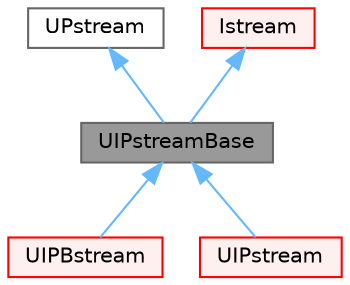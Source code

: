 digraph "UIPstreamBase"
{
 // LATEX_PDF_SIZE
  bgcolor="transparent";
  edge [fontname=Helvetica,fontsize=10,labelfontname=Helvetica,labelfontsize=10];
  node [fontname=Helvetica,fontsize=10,shape=box,height=0.2,width=0.4];
  Node1 [id="Node000001",label="UIPstreamBase",height=0.2,width=0.4,color="gray40", fillcolor="grey60", style="filled", fontcolor="black",tooltip="Base class for input inter-processor communications stream (ie, parallel streams)...."];
  Node2 -> Node1 [id="edge1_Node000001_Node000002",dir="back",color="steelblue1",style="solid",tooltip=" "];
  Node2 [id="Node000002",label="UPstream",height=0.2,width=0.4,color="gray40", fillcolor="white", style="filled",URL="$classFoam_1_1UPstream.html",tooltip="Inter-processor communications stream."];
  Node3 -> Node1 [id="edge2_Node000001_Node000003",dir="back",color="steelblue1",style="solid",tooltip=" "];
  Node3 [id="Node000003",label="Istream",height=0.2,width=0.4,color="red", fillcolor="#FFF0F0", style="filled",URL="$classFoam_1_1Istream.html",tooltip="An Istream is an abstract base class for all input systems (streams, files, token lists etc)...."];
  Node1 -> Node6 [id="edge3_Node000001_Node000006",dir="back",color="steelblue1",style="solid",tooltip=" "];
  Node6 [id="Node000006",label="UIPBstream",height=0.2,width=0.4,color="red", fillcolor="#FFF0F0", style="filled",URL="$classFoam_1_1UIPBstream.html",tooltip=" "];
  Node1 -> Node8 [id="edge4_Node000001_Node000008",dir="back",color="steelblue1",style="solid",tooltip=" "];
  Node8 [id="Node000008",label="UIPstream",height=0.2,width=0.4,color="red", fillcolor="#FFF0F0", style="filled",URL="$classFoam_1_1UIPstream.html",tooltip=" "];
}
